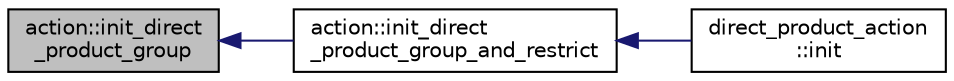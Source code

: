 digraph "action::init_direct_product_group"
{
  edge [fontname="Helvetica",fontsize="10",labelfontname="Helvetica",labelfontsize="10"];
  node [fontname="Helvetica",fontsize="10",shape=record];
  rankdir="LR";
  Node26305 [label="action::init_direct\l_product_group",height=0.2,width=0.4,color="black", fillcolor="grey75", style="filled", fontcolor="black"];
  Node26305 -> Node26306 [dir="back",color="midnightblue",fontsize="10",style="solid",fontname="Helvetica"];
  Node26306 [label="action::init_direct\l_product_group_and_restrict",height=0.2,width=0.4,color="black", fillcolor="white", style="filled",URL="$d2/d86/classaction.html#a60a5555ea83770fd9994274efc9c328e"];
  Node26306 -> Node26307 [dir="back",color="midnightblue",fontsize="10",style="solid",fontname="Helvetica"];
  Node26307 [label="direct_product_action\l::init",height=0.2,width=0.4,color="black", fillcolor="white", style="filled",URL="$d3/d78/classdirect__product__action.html#aad40060e5821c011cccaa65a5c4df64f"];
}
